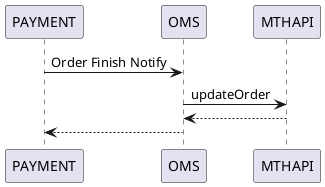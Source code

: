 @startuml Initiate Order

PAYMENT -> OMS: Order Finish Notify 
OMS -> MTHAPI: updateOrder
OMS <-- MTHAPI: 
PAYMENT <-- OMS: 

@enduml